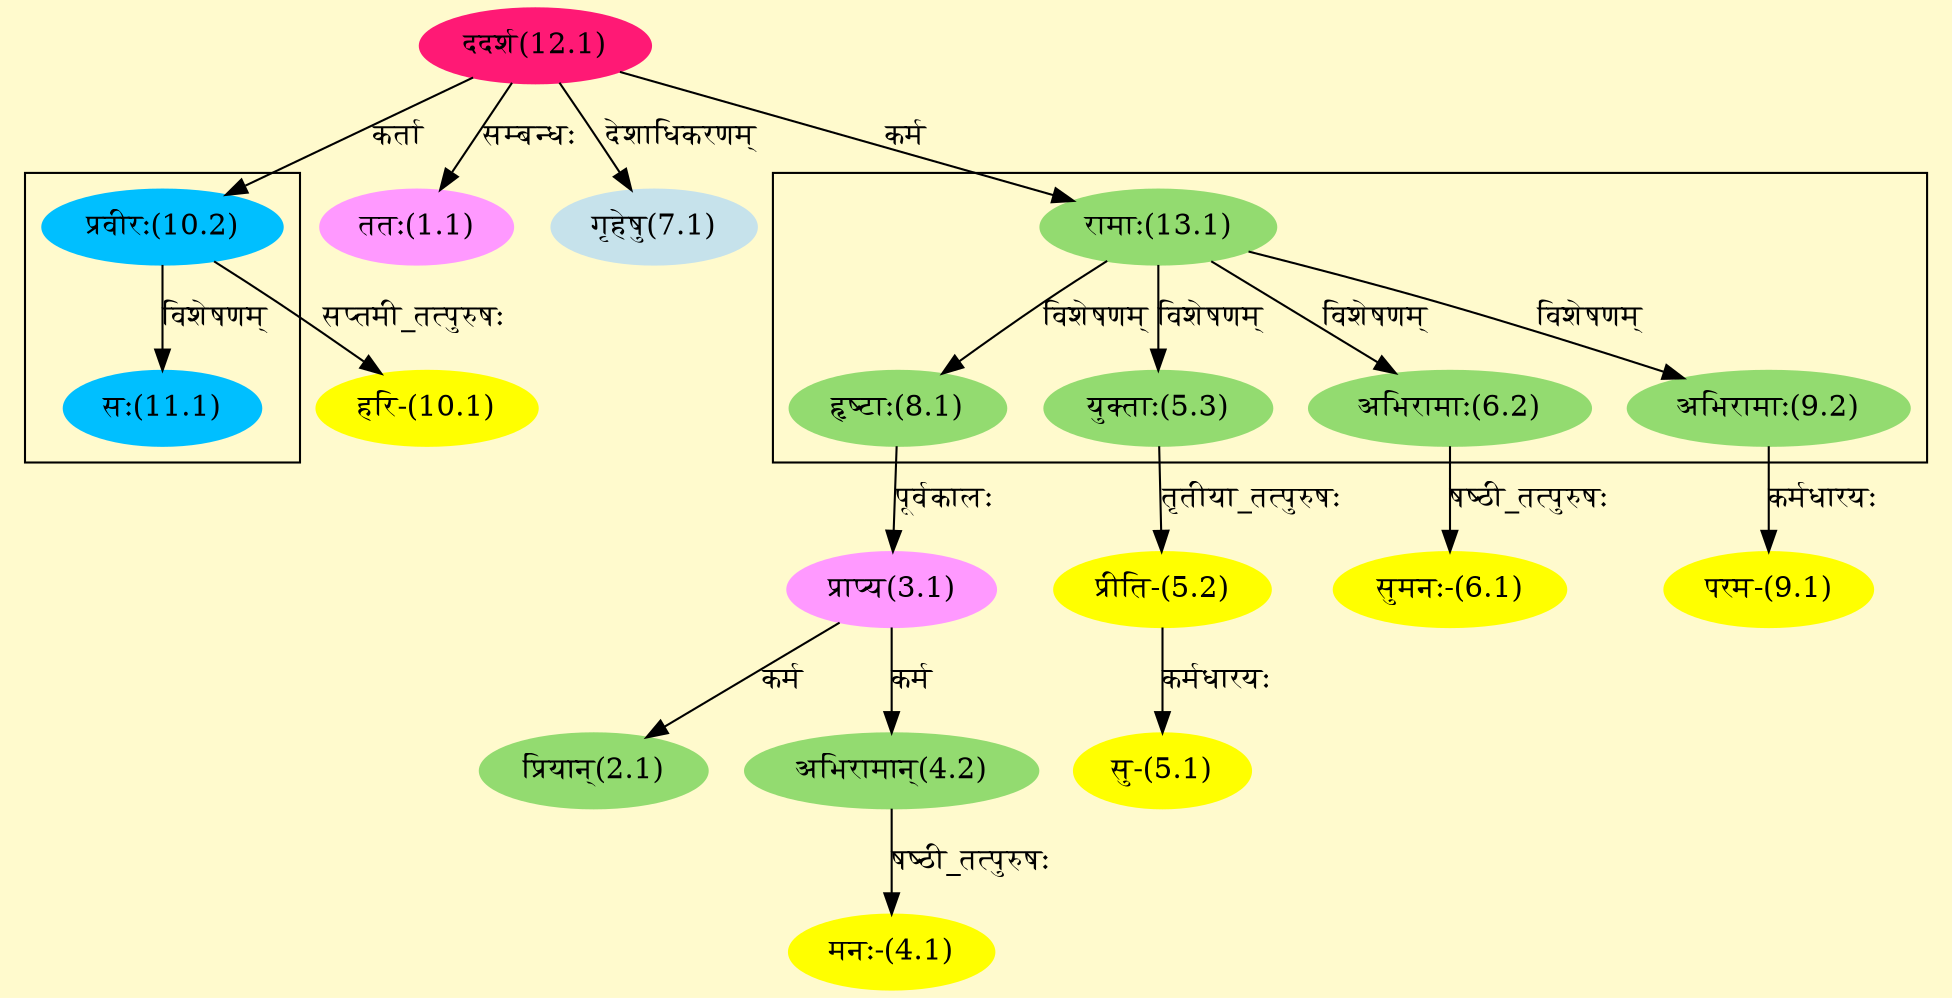 digraph G{
rankdir=BT;
 compound=true;
 bgcolor="lemonchiffon1";

subgraph cluster_1{
Node5_3 [style=filled, color="#93DB70" label = "युक्ताः(5.3)"]
Node13_1 [style=filled, color="#93DB70" label = "रामाः(13.1)"]
Node6_2 [style=filled, color="#93DB70" label = "अभिरामाः(6.2)"]
Node8_1 [style=filled, color="#93DB70" label = "हृष्टाः(8.1)"]
Node9_2 [style=filled, color="#93DB70" label = "अभिरामाः(9.2)"]

}

subgraph cluster_2{
Node11_1 [style=filled, color="#00BFFF" label = "सः(11.1)"]
Node10_2 [style=filled, color="#00BFFF" label = "प्रवीरः(10.2)"]

}
Node1_1 [style=filled, color="#FF99FF" label = "ततः(1.1)"]
Node12_1 [style=filled, color="#FF1975" label = "ददर्श(12.1)"]
Node2_1 [style=filled, color="#93DB70" label = "प्रियान्(2.1)"]
Node3_1 [style=filled, color="#FF99FF" label = "प्राप्य(3.1)"]
Node8_1 [style=filled, color="#93DB70" label = "हृष्टाः(8.1)"]
Node4_1 [style=filled, color="#FFFF00" label = "मनः-(4.1)"]
Node4_2 [style=filled, color="#93DB70" label = "अभिरामान्(4.2)"]
Node5_1 [style=filled, color="#FFFF00" label = "सु-(5.1)"]
Node5_2 [style=filled, color="#FFFF00" label = "प्रीति-(5.2)"]
Node5_3 [style=filled, color="#93DB70" label = "युक्ताः(5.3)"]
Node6_1 [style=filled, color="#FFFF00" label = "सुमनः-(6.1)"]
Node6_2 [style=filled, color="#93DB70" label = "अभिरामाः(6.2)"]
Node7_1 [style=filled, color="#C6E2EB" label = "गृहेषु(7.1)"]
Node9_1 [style=filled, color="#FFFF00" label = "परम-(9.1)"]
Node9_2 [style=filled, color="#93DB70" label = "अभिरामाः(9.2)"]
Node10_1 [style=filled, color="#FFFF00" label = "हरि-(10.1)"]
Node10_2 [style=filled, color="#00BFFF" label = "प्रवीरः(10.2)"]
Node11_1 [style=filled, color="#00BFFF" label = "सः(11.1)"]
Node [style=filled, color="" label = "()"]
Node13_1 [style=filled, color="#93DB70" label = "रामाः(13.1)"]
/* Start of Relations section */

Node1_1 -> Node12_1 [  label="सम्बन्धः"  dir="back" ]
Node2_1 -> Node3_1 [  label="कर्म"  dir="back" ]
Node3_1 -> Node8_1 [  label="पूर्वकालः"  dir="back" ]
Node4_1 -> Node4_2 [  label="षष्ठी_तत्पुरुषः"  dir="back" ]
Node4_2 -> Node3_1 [  label="कर्म"  dir="back" ]
Node5_1 -> Node5_2 [  label="कर्मधारयः"  dir="back" ]
Node5_2 -> Node5_3 [  label="तृतीया_तत्पुरुषः"  dir="back" ]
Node5_3 -> Node13_1 [  label="विशेषणम्"  dir="back" ]
Node6_1 -> Node6_2 [  label="षष्ठी_तत्पुरुषः"  dir="back" ]
Node6_2 -> Node13_1 [  label="विशेषणम्"  dir="back" ]
Node7_1 -> Node12_1 [  label="देशाधिकरणम्"  dir="back" ]
Node8_1 -> Node13_1 [  label="विशेषणम्"  dir="back" ]
Node9_1 -> Node9_2 [  label="कर्मधारयः"  dir="back" ]
Node9_2 -> Node13_1 [  label="विशेषणम्"  dir="back" ]
Node10_1 -> Node10_2 [  label="सप्तमी_तत्पुरुषः"  dir="back" ]
Node10_2 -> Node12_1 [  label="कर्ता"  dir="back" ]
Node11_1 -> Node10_2 [  label="विशेषणम्"  dir="back" ]
Node13_1 -> Node12_1 [  label="कर्म"  dir="back" ]
}
